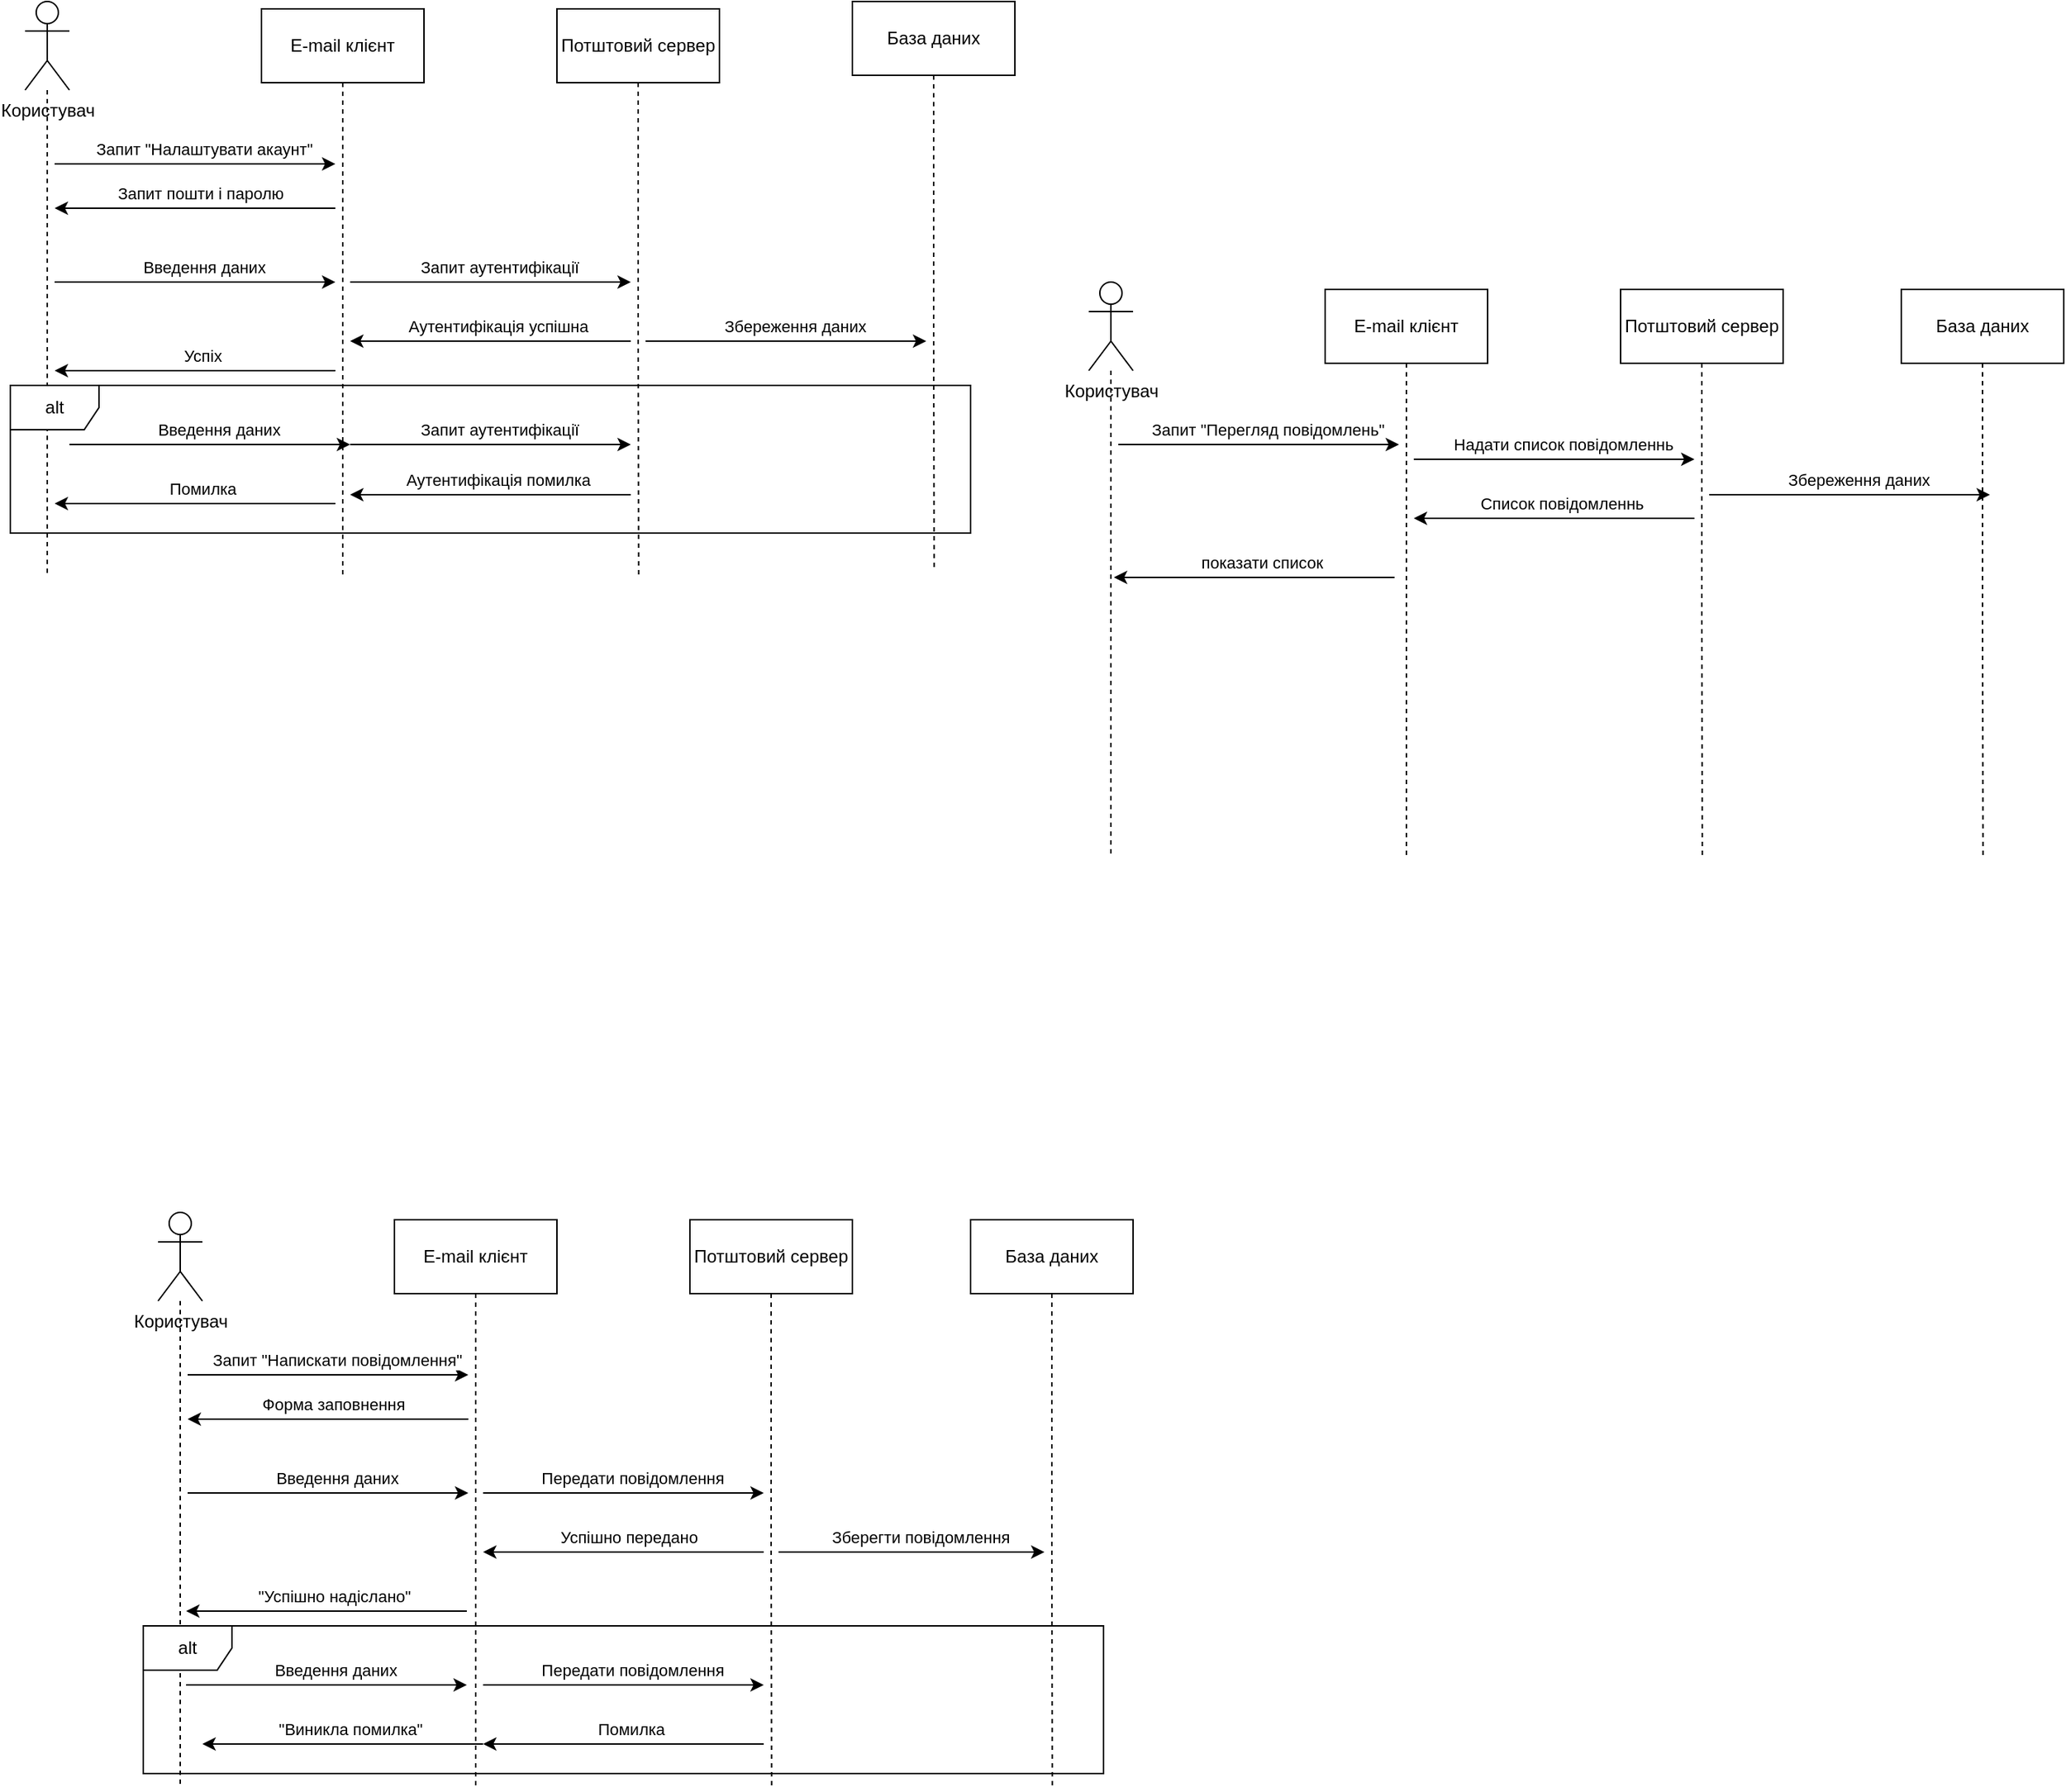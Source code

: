 <mxfile version="28.2.5">
  <diagram name="Сторінка-1" id="cFo-NmZBEfZ7aPEoFkmW">
    <mxGraphModel dx="1426" dy="759" grid="1" gridSize="10" guides="1" tooltips="1" connect="1" arrows="1" fold="1" page="1" pageScale="1" pageWidth="827" pageHeight="1169" math="0" shadow="0">
      <root>
        <mxCell id="0" />
        <mxCell id="1" parent="0" />
        <mxCell id="OfXycsMAFlFg2gl2HMRa-6" style="edgeStyle=orthogonalEdgeStyle;rounded=0;orthogonalLoop=1;jettySize=auto;html=1;dashed=1;endArrow=none;endFill=0;" parent="1" source="OfXycsMAFlFg2gl2HMRa-1" edge="1">
          <mxGeometry relative="1" as="geometry">
            <mxPoint x="225" y="640" as="targetPoint" />
          </mxGeometry>
        </mxCell>
        <mxCell id="OfXycsMAFlFg2gl2HMRa-1" value="Користувач" style="shape=umlActor;verticalLabelPosition=bottom;verticalAlign=top;html=1;outlineConnect=0;" parent="1" vertex="1">
          <mxGeometry x="210" y="250" width="30" height="60" as="geometry" />
        </mxCell>
        <mxCell id="OfXycsMAFlFg2gl2HMRa-9" style="edgeStyle=orthogonalEdgeStyle;rounded=0;orthogonalLoop=1;jettySize=auto;html=1;dashed=1;endArrow=none;endFill=0;" parent="1" source="OfXycsMAFlFg2gl2HMRa-7" edge="1">
          <mxGeometry relative="1" as="geometry">
            <mxPoint x="425" y="640" as="targetPoint" />
          </mxGeometry>
        </mxCell>
        <mxCell id="OfXycsMAFlFg2gl2HMRa-7" value="E-mail клієнт" style="html=1;whiteSpace=wrap;" parent="1" vertex="1">
          <mxGeometry x="370" y="255" width="110" height="50" as="geometry" />
        </mxCell>
        <mxCell id="OfXycsMAFlFg2gl2HMRa-11" style="edgeStyle=orthogonalEdgeStyle;rounded=0;orthogonalLoop=1;jettySize=auto;html=1;exitX=0.5;exitY=1;exitDx=0;exitDy=0;dashed=1;endArrow=none;endFill=0;" parent="1" source="OfXycsMAFlFg2gl2HMRa-8" edge="1">
          <mxGeometry relative="1" as="geometry">
            <mxPoint x="625.333" y="640" as="targetPoint" />
          </mxGeometry>
        </mxCell>
        <mxCell id="OfXycsMAFlFg2gl2HMRa-8" value="Потштовий сервер" style="html=1;whiteSpace=wrap;" parent="1" vertex="1">
          <mxGeometry x="570" y="255" width="110" height="50" as="geometry" />
        </mxCell>
        <mxCell id="OfXycsMAFlFg2gl2HMRa-12" value="" style="endArrow=classic;html=1;rounded=0;" parent="1" edge="1">
          <mxGeometry width="50" height="50" relative="1" as="geometry">
            <mxPoint x="230" y="360" as="sourcePoint" />
            <mxPoint x="420" y="360" as="targetPoint" />
          </mxGeometry>
        </mxCell>
        <mxCell id="OfXycsMAFlFg2gl2HMRa-14" value="Запит &quot;Налаштувати акаунт&quot;" style="edgeLabel;html=1;align=center;verticalAlign=middle;resizable=0;points=[];" parent="OfXycsMAFlFg2gl2HMRa-12" vertex="1" connectable="0">
          <mxGeometry x="0.004" y="-1" relative="1" as="geometry">
            <mxPoint x="5" y="-11" as="offset" />
          </mxGeometry>
        </mxCell>
        <mxCell id="OfXycsMAFlFg2gl2HMRa-15" value="" style="endArrow=classic;html=1;rounded=0;" parent="1" edge="1">
          <mxGeometry width="50" height="50" relative="1" as="geometry">
            <mxPoint x="420" y="390" as="sourcePoint" />
            <mxPoint x="230" y="390" as="targetPoint" />
          </mxGeometry>
        </mxCell>
        <mxCell id="OfXycsMAFlFg2gl2HMRa-16" value="Запит пошти і паролю&amp;nbsp;" style="edgeLabel;html=1;align=center;verticalAlign=middle;resizable=0;points=[];" parent="OfXycsMAFlFg2gl2HMRa-15" vertex="1" connectable="0">
          <mxGeometry x="0.004" y="-1" relative="1" as="geometry">
            <mxPoint x="5" y="-9" as="offset" />
          </mxGeometry>
        </mxCell>
        <mxCell id="OfXycsMAFlFg2gl2HMRa-17" value="" style="endArrow=classic;html=1;rounded=0;" parent="1" edge="1">
          <mxGeometry width="50" height="50" relative="1" as="geometry">
            <mxPoint x="230" y="440" as="sourcePoint" />
            <mxPoint x="420" y="440" as="targetPoint" />
          </mxGeometry>
        </mxCell>
        <mxCell id="OfXycsMAFlFg2gl2HMRa-18" value="Введення даних" style="edgeLabel;html=1;align=center;verticalAlign=middle;resizable=0;points=[];" parent="OfXycsMAFlFg2gl2HMRa-17" vertex="1" connectable="0">
          <mxGeometry x="0.004" y="-1" relative="1" as="geometry">
            <mxPoint x="5" y="-11" as="offset" />
          </mxGeometry>
        </mxCell>
        <mxCell id="OfXycsMAFlFg2gl2HMRa-19" value="" style="endArrow=classic;html=1;rounded=0;" parent="1" edge="1">
          <mxGeometry width="50" height="50" relative="1" as="geometry">
            <mxPoint x="430" y="440" as="sourcePoint" />
            <mxPoint x="620" y="440" as="targetPoint" />
          </mxGeometry>
        </mxCell>
        <mxCell id="OfXycsMAFlFg2gl2HMRa-20" value="Запит аутентифікації" style="edgeLabel;html=1;align=center;verticalAlign=middle;resizable=0;points=[];" parent="OfXycsMAFlFg2gl2HMRa-19" vertex="1" connectable="0">
          <mxGeometry x="0.004" y="-1" relative="1" as="geometry">
            <mxPoint x="5" y="-11" as="offset" />
          </mxGeometry>
        </mxCell>
        <mxCell id="OfXycsMAFlFg2gl2HMRa-21" value="" style="endArrow=classic;html=1;rounded=0;" parent="1" edge="1">
          <mxGeometry width="50" height="50" relative="1" as="geometry">
            <mxPoint x="620" y="480" as="sourcePoint" />
            <mxPoint x="430" y="480" as="targetPoint" />
          </mxGeometry>
        </mxCell>
        <mxCell id="OfXycsMAFlFg2gl2HMRa-22" value="Аутентифікація успішна" style="edgeLabel;html=1;align=center;verticalAlign=middle;resizable=0;points=[];" parent="OfXycsMAFlFg2gl2HMRa-21" vertex="1" connectable="0">
          <mxGeometry x="0.004" y="-1" relative="1" as="geometry">
            <mxPoint x="5" y="-9" as="offset" />
          </mxGeometry>
        </mxCell>
        <mxCell id="OfXycsMAFlFg2gl2HMRa-23" value="" style="endArrow=classic;html=1;rounded=0;" parent="1" edge="1">
          <mxGeometry width="50" height="50" relative="1" as="geometry">
            <mxPoint x="420" y="500" as="sourcePoint" />
            <mxPoint x="230" y="500" as="targetPoint" />
          </mxGeometry>
        </mxCell>
        <mxCell id="OfXycsMAFlFg2gl2HMRa-24" value="Успіх" style="edgeLabel;html=1;align=center;verticalAlign=middle;resizable=0;points=[];" parent="OfXycsMAFlFg2gl2HMRa-23" vertex="1" connectable="0">
          <mxGeometry x="0.004" y="-1" relative="1" as="geometry">
            <mxPoint x="5" y="-9" as="offset" />
          </mxGeometry>
        </mxCell>
        <mxCell id="OfXycsMAFlFg2gl2HMRa-25" style="edgeStyle=orthogonalEdgeStyle;rounded=0;orthogonalLoop=1;jettySize=auto;html=1;dashed=1;endArrow=none;endFill=0;" parent="1" source="OfXycsMAFlFg2gl2HMRa-26" edge="1">
          <mxGeometry relative="1" as="geometry">
            <mxPoint x="945" y="830" as="targetPoint" />
          </mxGeometry>
        </mxCell>
        <mxCell id="OfXycsMAFlFg2gl2HMRa-26" value="Користувач" style="shape=umlActor;verticalLabelPosition=bottom;verticalAlign=top;html=1;outlineConnect=0;" parent="1" vertex="1">
          <mxGeometry x="930" y="440" width="30" height="60" as="geometry" />
        </mxCell>
        <mxCell id="OfXycsMAFlFg2gl2HMRa-27" style="edgeStyle=orthogonalEdgeStyle;rounded=0;orthogonalLoop=1;jettySize=auto;html=1;dashed=1;endArrow=none;endFill=0;" parent="1" source="OfXycsMAFlFg2gl2HMRa-28" edge="1">
          <mxGeometry relative="1" as="geometry">
            <mxPoint x="1145" y="830" as="targetPoint" />
          </mxGeometry>
        </mxCell>
        <mxCell id="OfXycsMAFlFg2gl2HMRa-28" value="E-mail клієнт" style="html=1;whiteSpace=wrap;" parent="1" vertex="1">
          <mxGeometry x="1090" y="445" width="110" height="50" as="geometry" />
        </mxCell>
        <mxCell id="OfXycsMAFlFg2gl2HMRa-29" style="edgeStyle=orthogonalEdgeStyle;rounded=0;orthogonalLoop=1;jettySize=auto;html=1;exitX=0.5;exitY=1;exitDx=0;exitDy=0;dashed=1;endArrow=none;endFill=0;" parent="1" source="OfXycsMAFlFg2gl2HMRa-30" edge="1">
          <mxGeometry relative="1" as="geometry">
            <mxPoint x="1345.333" y="830" as="targetPoint" />
          </mxGeometry>
        </mxCell>
        <mxCell id="OfXycsMAFlFg2gl2HMRa-30" value="Потштовий сервер" style="html=1;whiteSpace=wrap;" parent="1" vertex="1">
          <mxGeometry x="1290" y="445" width="110" height="50" as="geometry" />
        </mxCell>
        <mxCell id="OfXycsMAFlFg2gl2HMRa-31" value="" style="endArrow=classic;html=1;rounded=0;" parent="1" edge="1">
          <mxGeometry width="50" height="50" relative="1" as="geometry">
            <mxPoint x="950" y="550" as="sourcePoint" />
            <mxPoint x="1140" y="550" as="targetPoint" />
          </mxGeometry>
        </mxCell>
        <mxCell id="OfXycsMAFlFg2gl2HMRa-32" value="Запит &quot;Перегляд повідомлень&quot;" style="edgeLabel;html=1;align=center;verticalAlign=middle;resizable=0;points=[];" parent="OfXycsMAFlFg2gl2HMRa-31" vertex="1" connectable="0">
          <mxGeometry x="0.004" y="-1" relative="1" as="geometry">
            <mxPoint x="5" y="-11" as="offset" />
          </mxGeometry>
        </mxCell>
        <mxCell id="OfXycsMAFlFg2gl2HMRa-37" value="" style="endArrow=classic;html=1;rounded=0;" parent="1" edge="1">
          <mxGeometry width="50" height="50" relative="1" as="geometry">
            <mxPoint x="1150" y="560" as="sourcePoint" />
            <mxPoint x="1340" y="560" as="targetPoint" />
          </mxGeometry>
        </mxCell>
        <mxCell id="OfXycsMAFlFg2gl2HMRa-38" value="Надати список повідомленнь" style="edgeLabel;html=1;align=center;verticalAlign=middle;resizable=0;points=[];" parent="OfXycsMAFlFg2gl2HMRa-37" vertex="1" connectable="0">
          <mxGeometry x="0.004" y="-1" relative="1" as="geometry">
            <mxPoint x="5" y="-11" as="offset" />
          </mxGeometry>
        </mxCell>
        <mxCell id="OfXycsMAFlFg2gl2HMRa-39" value="" style="endArrow=classic;html=1;rounded=0;" parent="1" edge="1">
          <mxGeometry width="50" height="50" relative="1" as="geometry">
            <mxPoint x="1340" y="600" as="sourcePoint" />
            <mxPoint x="1150" y="600" as="targetPoint" />
          </mxGeometry>
        </mxCell>
        <mxCell id="OfXycsMAFlFg2gl2HMRa-40" value="Список повідомленнь" style="edgeLabel;html=1;align=center;verticalAlign=middle;resizable=0;points=[];" parent="OfXycsMAFlFg2gl2HMRa-39" vertex="1" connectable="0">
          <mxGeometry x="0.004" y="-1" relative="1" as="geometry">
            <mxPoint x="5" y="-9" as="offset" />
          </mxGeometry>
        </mxCell>
        <mxCell id="OfXycsMAFlFg2gl2HMRa-41" value="" style="endArrow=classic;html=1;rounded=0;" parent="1" edge="1">
          <mxGeometry width="50" height="50" relative="1" as="geometry">
            <mxPoint x="1137" y="640" as="sourcePoint" />
            <mxPoint x="947" y="640" as="targetPoint" />
          </mxGeometry>
        </mxCell>
        <mxCell id="OfXycsMAFlFg2gl2HMRa-42" value="показати список" style="edgeLabel;html=1;align=center;verticalAlign=middle;resizable=0;points=[];" parent="OfXycsMAFlFg2gl2HMRa-41" vertex="1" connectable="0">
          <mxGeometry x="0.004" y="-1" relative="1" as="geometry">
            <mxPoint x="5" y="-9" as="offset" />
          </mxGeometry>
        </mxCell>
        <mxCell id="OfXycsMAFlFg2gl2HMRa-43" style="edgeStyle=orthogonalEdgeStyle;rounded=0;orthogonalLoop=1;jettySize=auto;html=1;dashed=1;endArrow=none;endFill=0;" parent="1" source="OfXycsMAFlFg2gl2HMRa-44" edge="1">
          <mxGeometry relative="1" as="geometry">
            <mxPoint x="315" y="1460" as="targetPoint" />
          </mxGeometry>
        </mxCell>
        <mxCell id="OfXycsMAFlFg2gl2HMRa-44" value="Користувач" style="shape=umlActor;verticalLabelPosition=bottom;verticalAlign=top;html=1;outlineConnect=0;" parent="1" vertex="1">
          <mxGeometry x="300" y="1070" width="30" height="60" as="geometry" />
        </mxCell>
        <mxCell id="OfXycsMAFlFg2gl2HMRa-45" style="edgeStyle=orthogonalEdgeStyle;rounded=0;orthogonalLoop=1;jettySize=auto;html=1;dashed=1;endArrow=none;endFill=0;" parent="1" source="OfXycsMAFlFg2gl2HMRa-46" edge="1">
          <mxGeometry relative="1" as="geometry">
            <mxPoint x="515" y="1460" as="targetPoint" />
          </mxGeometry>
        </mxCell>
        <mxCell id="OfXycsMAFlFg2gl2HMRa-46" value="E-mail клієнт" style="html=1;whiteSpace=wrap;" parent="1" vertex="1">
          <mxGeometry x="460" y="1075" width="110" height="50" as="geometry" />
        </mxCell>
        <mxCell id="OfXycsMAFlFg2gl2HMRa-47" style="edgeStyle=orthogonalEdgeStyle;rounded=0;orthogonalLoop=1;jettySize=auto;html=1;exitX=0.5;exitY=1;exitDx=0;exitDy=0;dashed=1;endArrow=none;endFill=0;" parent="1" source="OfXycsMAFlFg2gl2HMRa-48" edge="1">
          <mxGeometry relative="1" as="geometry">
            <mxPoint x="715.333" y="1460" as="targetPoint" />
          </mxGeometry>
        </mxCell>
        <mxCell id="OfXycsMAFlFg2gl2HMRa-48" value="Потштовий сервер" style="html=1;whiteSpace=wrap;" parent="1" vertex="1">
          <mxGeometry x="660" y="1075" width="110" height="50" as="geometry" />
        </mxCell>
        <mxCell id="OfXycsMAFlFg2gl2HMRa-49" value="" style="endArrow=classic;html=1;rounded=0;" parent="1" edge="1">
          <mxGeometry width="50" height="50" relative="1" as="geometry">
            <mxPoint x="320" y="1180" as="sourcePoint" />
            <mxPoint x="510" y="1180" as="targetPoint" />
          </mxGeometry>
        </mxCell>
        <mxCell id="OfXycsMAFlFg2gl2HMRa-50" value="Запит &quot;Напискати повідомлення&quot;" style="edgeLabel;html=1;align=center;verticalAlign=middle;resizable=0;points=[];" parent="OfXycsMAFlFg2gl2HMRa-49" vertex="1" connectable="0">
          <mxGeometry x="0.004" y="-1" relative="1" as="geometry">
            <mxPoint x="5" y="-11" as="offset" />
          </mxGeometry>
        </mxCell>
        <mxCell id="OfXycsMAFlFg2gl2HMRa-51" value="" style="endArrow=classic;html=1;rounded=0;" parent="1" edge="1">
          <mxGeometry width="50" height="50" relative="1" as="geometry">
            <mxPoint x="510" y="1210" as="sourcePoint" />
            <mxPoint x="320" y="1210" as="targetPoint" />
          </mxGeometry>
        </mxCell>
        <mxCell id="OfXycsMAFlFg2gl2HMRa-52" value="Форма заповнення&amp;nbsp;" style="edgeLabel;html=1;align=center;verticalAlign=middle;resizable=0;points=[];" parent="OfXycsMAFlFg2gl2HMRa-51" vertex="1" connectable="0">
          <mxGeometry x="0.004" y="-1" relative="1" as="geometry">
            <mxPoint x="5" y="-9" as="offset" />
          </mxGeometry>
        </mxCell>
        <mxCell id="OfXycsMAFlFg2gl2HMRa-53" value="" style="endArrow=classic;html=1;rounded=0;" parent="1" edge="1">
          <mxGeometry width="50" height="50" relative="1" as="geometry">
            <mxPoint x="320" y="1260" as="sourcePoint" />
            <mxPoint x="510" y="1260" as="targetPoint" />
          </mxGeometry>
        </mxCell>
        <mxCell id="OfXycsMAFlFg2gl2HMRa-54" value="Введення даних" style="edgeLabel;html=1;align=center;verticalAlign=middle;resizable=0;points=[];" parent="OfXycsMAFlFg2gl2HMRa-53" vertex="1" connectable="0">
          <mxGeometry x="0.004" y="-1" relative="1" as="geometry">
            <mxPoint x="5" y="-11" as="offset" />
          </mxGeometry>
        </mxCell>
        <mxCell id="OfXycsMAFlFg2gl2HMRa-55" value="" style="endArrow=classic;html=1;rounded=0;" parent="1" edge="1">
          <mxGeometry width="50" height="50" relative="1" as="geometry">
            <mxPoint x="520" y="1260" as="sourcePoint" />
            <mxPoint x="710" y="1260" as="targetPoint" />
          </mxGeometry>
        </mxCell>
        <mxCell id="OfXycsMAFlFg2gl2HMRa-56" value="Передати повідомлення" style="edgeLabel;html=1;align=center;verticalAlign=middle;resizable=0;points=[];" parent="OfXycsMAFlFg2gl2HMRa-55" vertex="1" connectable="0">
          <mxGeometry x="0.004" y="-1" relative="1" as="geometry">
            <mxPoint x="5" y="-11" as="offset" />
          </mxGeometry>
        </mxCell>
        <mxCell id="OfXycsMAFlFg2gl2HMRa-57" value="" style="endArrow=classic;html=1;rounded=0;" parent="1" edge="1">
          <mxGeometry width="50" height="50" relative="1" as="geometry">
            <mxPoint x="710" y="1300" as="sourcePoint" />
            <mxPoint x="520" y="1300" as="targetPoint" />
          </mxGeometry>
        </mxCell>
        <mxCell id="OfXycsMAFlFg2gl2HMRa-58" value="Успішно передано&amp;nbsp;" style="edgeLabel;html=1;align=center;verticalAlign=middle;resizable=0;points=[];" parent="OfXycsMAFlFg2gl2HMRa-57" vertex="1" connectable="0">
          <mxGeometry x="0.004" y="-1" relative="1" as="geometry">
            <mxPoint x="5" y="-9" as="offset" />
          </mxGeometry>
        </mxCell>
        <mxCell id="OfXycsMAFlFg2gl2HMRa-59" value="" style="endArrow=classic;html=1;rounded=0;" parent="1" edge="1">
          <mxGeometry width="50" height="50" relative="1" as="geometry">
            <mxPoint x="509" y="1340" as="sourcePoint" />
            <mxPoint x="319" y="1340" as="targetPoint" />
          </mxGeometry>
        </mxCell>
        <mxCell id="OfXycsMAFlFg2gl2HMRa-60" value="&quot;Успішно надіслано&quot;" style="edgeLabel;html=1;align=center;verticalAlign=middle;resizable=0;points=[];" parent="OfXycsMAFlFg2gl2HMRa-59" vertex="1" connectable="0">
          <mxGeometry x="0.004" y="-1" relative="1" as="geometry">
            <mxPoint x="5" y="-9" as="offset" />
          </mxGeometry>
        </mxCell>
        <mxCell id="-iPNOvx9JsjuzTkpT7MM-1" style="edgeStyle=orthogonalEdgeStyle;rounded=0;orthogonalLoop=1;jettySize=auto;html=1;exitX=0.5;exitY=1;exitDx=0;exitDy=0;dashed=1;endArrow=none;endFill=0;" edge="1" parent="1" source="-iPNOvx9JsjuzTkpT7MM-2">
          <mxGeometry relative="1" as="geometry">
            <mxPoint x="825.333" y="635" as="targetPoint" />
          </mxGeometry>
        </mxCell>
        <mxCell id="-iPNOvx9JsjuzTkpT7MM-2" value="База даних" style="html=1;whiteSpace=wrap;" vertex="1" parent="1">
          <mxGeometry x="770" y="250" width="110" height="50" as="geometry" />
        </mxCell>
        <mxCell id="-iPNOvx9JsjuzTkpT7MM-3" value="" style="endArrow=classic;html=1;rounded=0;" edge="1" parent="1">
          <mxGeometry width="50" height="50" relative="1" as="geometry">
            <mxPoint x="630" y="480" as="sourcePoint" />
            <mxPoint x="820" y="480" as="targetPoint" />
          </mxGeometry>
        </mxCell>
        <mxCell id="-iPNOvx9JsjuzTkpT7MM-4" value="Збереження даних" style="edgeLabel;html=1;align=center;verticalAlign=middle;resizable=0;points=[];" vertex="1" connectable="0" parent="-iPNOvx9JsjuzTkpT7MM-3">
          <mxGeometry x="0.004" y="-1" relative="1" as="geometry">
            <mxPoint x="5" y="-11" as="offset" />
          </mxGeometry>
        </mxCell>
        <mxCell id="-iPNOvx9JsjuzTkpT7MM-5" value="alt" style="shape=umlFrame;whiteSpace=wrap;html=1;pointerEvents=0;" vertex="1" parent="1">
          <mxGeometry x="200" y="510" width="650" height="100" as="geometry" />
        </mxCell>
        <mxCell id="-iPNOvx9JsjuzTkpT7MM-6" value="" style="endArrow=classic;html=1;rounded=0;" edge="1" parent="1">
          <mxGeometry width="50" height="50" relative="1" as="geometry">
            <mxPoint x="240" y="550" as="sourcePoint" />
            <mxPoint x="430" y="550" as="targetPoint" />
          </mxGeometry>
        </mxCell>
        <mxCell id="-iPNOvx9JsjuzTkpT7MM-7" value="Введення даних" style="edgeLabel;html=1;align=center;verticalAlign=middle;resizable=0;points=[];" vertex="1" connectable="0" parent="-iPNOvx9JsjuzTkpT7MM-6">
          <mxGeometry x="0.004" y="-1" relative="1" as="geometry">
            <mxPoint x="5" y="-11" as="offset" />
          </mxGeometry>
        </mxCell>
        <mxCell id="-iPNOvx9JsjuzTkpT7MM-8" value="" style="endArrow=classic;html=1;rounded=0;" edge="1" parent="1">
          <mxGeometry width="50" height="50" relative="1" as="geometry">
            <mxPoint x="430" y="550" as="sourcePoint" />
            <mxPoint x="620" y="550" as="targetPoint" />
          </mxGeometry>
        </mxCell>
        <mxCell id="-iPNOvx9JsjuzTkpT7MM-9" value="Запит аутентифікації" style="edgeLabel;html=1;align=center;verticalAlign=middle;resizable=0;points=[];" vertex="1" connectable="0" parent="-iPNOvx9JsjuzTkpT7MM-8">
          <mxGeometry x="0.004" y="-1" relative="1" as="geometry">
            <mxPoint x="5" y="-11" as="offset" />
          </mxGeometry>
        </mxCell>
        <mxCell id="-iPNOvx9JsjuzTkpT7MM-10" value="" style="endArrow=classic;html=1;rounded=0;" edge="1" parent="1">
          <mxGeometry width="50" height="50" relative="1" as="geometry">
            <mxPoint x="620" y="584" as="sourcePoint" />
            <mxPoint x="430" y="584" as="targetPoint" />
          </mxGeometry>
        </mxCell>
        <mxCell id="-iPNOvx9JsjuzTkpT7MM-11" value="Аутентифікація помилка" style="edgeLabel;html=1;align=center;verticalAlign=middle;resizable=0;points=[];" vertex="1" connectable="0" parent="-iPNOvx9JsjuzTkpT7MM-10">
          <mxGeometry x="0.004" y="-1" relative="1" as="geometry">
            <mxPoint x="5" y="-9" as="offset" />
          </mxGeometry>
        </mxCell>
        <mxCell id="-iPNOvx9JsjuzTkpT7MM-12" value="" style="endArrow=classic;html=1;rounded=0;" edge="1" parent="1">
          <mxGeometry width="50" height="50" relative="1" as="geometry">
            <mxPoint x="420" y="590" as="sourcePoint" />
            <mxPoint x="230" y="590" as="targetPoint" />
          </mxGeometry>
        </mxCell>
        <mxCell id="-iPNOvx9JsjuzTkpT7MM-13" value="Помилка" style="edgeLabel;html=1;align=center;verticalAlign=middle;resizable=0;points=[];" vertex="1" connectable="0" parent="-iPNOvx9JsjuzTkpT7MM-12">
          <mxGeometry x="0.004" y="-1" relative="1" as="geometry">
            <mxPoint x="5" y="-9" as="offset" />
          </mxGeometry>
        </mxCell>
        <mxCell id="-iPNOvx9JsjuzTkpT7MM-16" style="edgeStyle=orthogonalEdgeStyle;rounded=0;orthogonalLoop=1;jettySize=auto;html=1;exitX=0.5;exitY=1;exitDx=0;exitDy=0;dashed=1;endArrow=none;endFill=0;" edge="1" parent="1" source="-iPNOvx9JsjuzTkpT7MM-17">
          <mxGeometry relative="1" as="geometry">
            <mxPoint x="905.333" y="1460" as="targetPoint" />
          </mxGeometry>
        </mxCell>
        <mxCell id="-iPNOvx9JsjuzTkpT7MM-17" value="База даних" style="html=1;whiteSpace=wrap;" vertex="1" parent="1">
          <mxGeometry x="850" y="1075" width="110" height="50" as="geometry" />
        </mxCell>
        <mxCell id="-iPNOvx9JsjuzTkpT7MM-18" value="" style="endArrow=classic;html=1;rounded=0;" edge="1" parent="1">
          <mxGeometry width="50" height="50" relative="1" as="geometry">
            <mxPoint x="720" y="1300" as="sourcePoint" />
            <mxPoint x="900" y="1300" as="targetPoint" />
          </mxGeometry>
        </mxCell>
        <mxCell id="-iPNOvx9JsjuzTkpT7MM-19" value="Зберегти повідомлення" style="edgeLabel;html=1;align=center;verticalAlign=middle;resizable=0;points=[];" vertex="1" connectable="0" parent="-iPNOvx9JsjuzTkpT7MM-18">
          <mxGeometry x="0.004" y="-1" relative="1" as="geometry">
            <mxPoint x="5" y="-11" as="offset" />
          </mxGeometry>
        </mxCell>
        <mxCell id="-iPNOvx9JsjuzTkpT7MM-20" value="alt" style="shape=umlFrame;whiteSpace=wrap;html=1;pointerEvents=0;" vertex="1" parent="1">
          <mxGeometry x="290" y="1350" width="650" height="100" as="geometry" />
        </mxCell>
        <mxCell id="-iPNOvx9JsjuzTkpT7MM-23" value="" style="endArrow=classic;html=1;rounded=0;" edge="1" parent="1">
          <mxGeometry width="50" height="50" relative="1" as="geometry">
            <mxPoint x="319" y="1390" as="sourcePoint" />
            <mxPoint x="509" y="1390" as="targetPoint" />
          </mxGeometry>
        </mxCell>
        <mxCell id="-iPNOvx9JsjuzTkpT7MM-24" value="Введення даних" style="edgeLabel;html=1;align=center;verticalAlign=middle;resizable=0;points=[];" vertex="1" connectable="0" parent="-iPNOvx9JsjuzTkpT7MM-23">
          <mxGeometry x="0.004" y="-1" relative="1" as="geometry">
            <mxPoint x="5" y="-11" as="offset" />
          </mxGeometry>
        </mxCell>
        <mxCell id="-iPNOvx9JsjuzTkpT7MM-25" value="" style="endArrow=classic;html=1;rounded=0;" edge="1" parent="1">
          <mxGeometry width="50" height="50" relative="1" as="geometry">
            <mxPoint x="520" y="1390" as="sourcePoint" />
            <mxPoint x="710" y="1390" as="targetPoint" />
          </mxGeometry>
        </mxCell>
        <mxCell id="-iPNOvx9JsjuzTkpT7MM-26" value="Передати повідомлення" style="edgeLabel;html=1;align=center;verticalAlign=middle;resizable=0;points=[];" vertex="1" connectable="0" parent="-iPNOvx9JsjuzTkpT7MM-25">
          <mxGeometry x="0.004" y="-1" relative="1" as="geometry">
            <mxPoint x="5" y="-11" as="offset" />
          </mxGeometry>
        </mxCell>
        <mxCell id="-iPNOvx9JsjuzTkpT7MM-27" value="" style="endArrow=classic;html=1;rounded=0;" edge="1" parent="1">
          <mxGeometry width="50" height="50" relative="1" as="geometry">
            <mxPoint x="710" y="1430" as="sourcePoint" />
            <mxPoint x="520" y="1430" as="targetPoint" />
          </mxGeometry>
        </mxCell>
        <mxCell id="-iPNOvx9JsjuzTkpT7MM-28" value="Помилка" style="edgeLabel;html=1;align=center;verticalAlign=middle;resizable=0;points=[];" vertex="1" connectable="0" parent="-iPNOvx9JsjuzTkpT7MM-27">
          <mxGeometry x="0.004" y="-1" relative="1" as="geometry">
            <mxPoint x="5" y="-9" as="offset" />
          </mxGeometry>
        </mxCell>
        <mxCell id="-iPNOvx9JsjuzTkpT7MM-29" value="" style="endArrow=classic;html=1;rounded=0;" edge="1" parent="1">
          <mxGeometry width="50" height="50" relative="1" as="geometry">
            <mxPoint x="520" y="1430" as="sourcePoint" />
            <mxPoint x="330" y="1430" as="targetPoint" />
          </mxGeometry>
        </mxCell>
        <mxCell id="-iPNOvx9JsjuzTkpT7MM-30" value="&quot;Виникла помилка&quot;" style="edgeLabel;html=1;align=center;verticalAlign=middle;resizable=0;points=[];" vertex="1" connectable="0" parent="-iPNOvx9JsjuzTkpT7MM-29">
          <mxGeometry x="0.004" y="-1" relative="1" as="geometry">
            <mxPoint x="5" y="-9" as="offset" />
          </mxGeometry>
        </mxCell>
        <mxCell id="-iPNOvx9JsjuzTkpT7MM-31" style="edgeStyle=orthogonalEdgeStyle;rounded=0;orthogonalLoop=1;jettySize=auto;html=1;exitX=0.5;exitY=1;exitDx=0;exitDy=0;dashed=1;endArrow=none;endFill=0;" edge="1" parent="1" source="-iPNOvx9JsjuzTkpT7MM-32">
          <mxGeometry relative="1" as="geometry">
            <mxPoint x="1535.333" y="830" as="targetPoint" />
          </mxGeometry>
        </mxCell>
        <mxCell id="-iPNOvx9JsjuzTkpT7MM-32" value="База даних" style="html=1;whiteSpace=wrap;" vertex="1" parent="1">
          <mxGeometry x="1480" y="445" width="110" height="50" as="geometry" />
        </mxCell>
        <mxCell id="-iPNOvx9JsjuzTkpT7MM-33" value="" style="endArrow=classic;html=1;rounded=0;" edge="1" parent="1">
          <mxGeometry width="50" height="50" relative="1" as="geometry">
            <mxPoint x="1350" y="584" as="sourcePoint" />
            <mxPoint x="1540" y="584" as="targetPoint" />
          </mxGeometry>
        </mxCell>
        <mxCell id="-iPNOvx9JsjuzTkpT7MM-34" value="Збереження даних" style="edgeLabel;html=1;align=center;verticalAlign=middle;resizable=0;points=[];" vertex="1" connectable="0" parent="-iPNOvx9JsjuzTkpT7MM-33">
          <mxGeometry x="0.004" y="-1" relative="1" as="geometry">
            <mxPoint x="5" y="-11" as="offset" />
          </mxGeometry>
        </mxCell>
      </root>
    </mxGraphModel>
  </diagram>
</mxfile>
